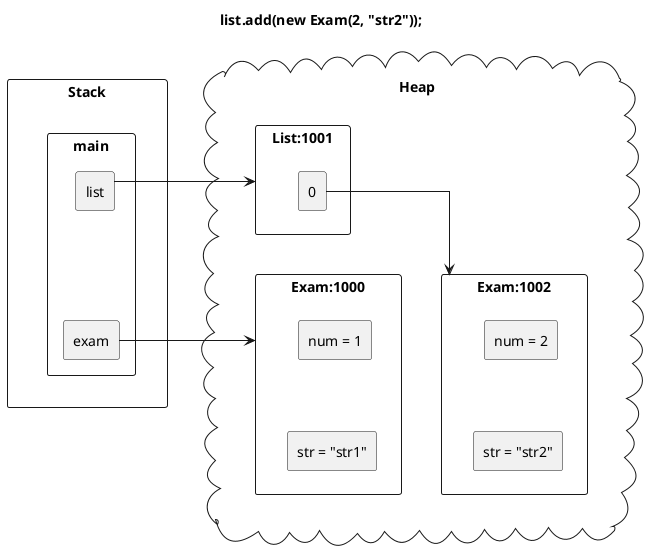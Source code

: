 @startuml
skinparam linetype ortho

title list.add(new Exam(2, "str2"));

rectangle "Stack" {
	rectangle "main" {
		rectangle "exam"
		rectangle "list"
	}

	exam -[hidden]u-list
}

cloud "Heap" {
	rectangle "Exam:1000" as Exam1000 {
		rectangle "num = 1" as num1000
		rectangle "str = "str1"" as str1000
		num1000 -[hidden]d- str1000
	}

	rectangle "List:1001" as List1001 {
		rectangle "0"
	}

	rectangle "Exam:1002" as Exam1002 {
		rectangle "num = 2" as num1002
		rectangle "str = "str2"" as str1002
		num1002 -[hidden]d- str1002
	}

	Exam1000 -[hidden]u- List1001
	0 -d-> Exam1002
}

Stack -[hidden]r-Heap

exam -r-> Exam1000
list -r-> List1001

@enduml